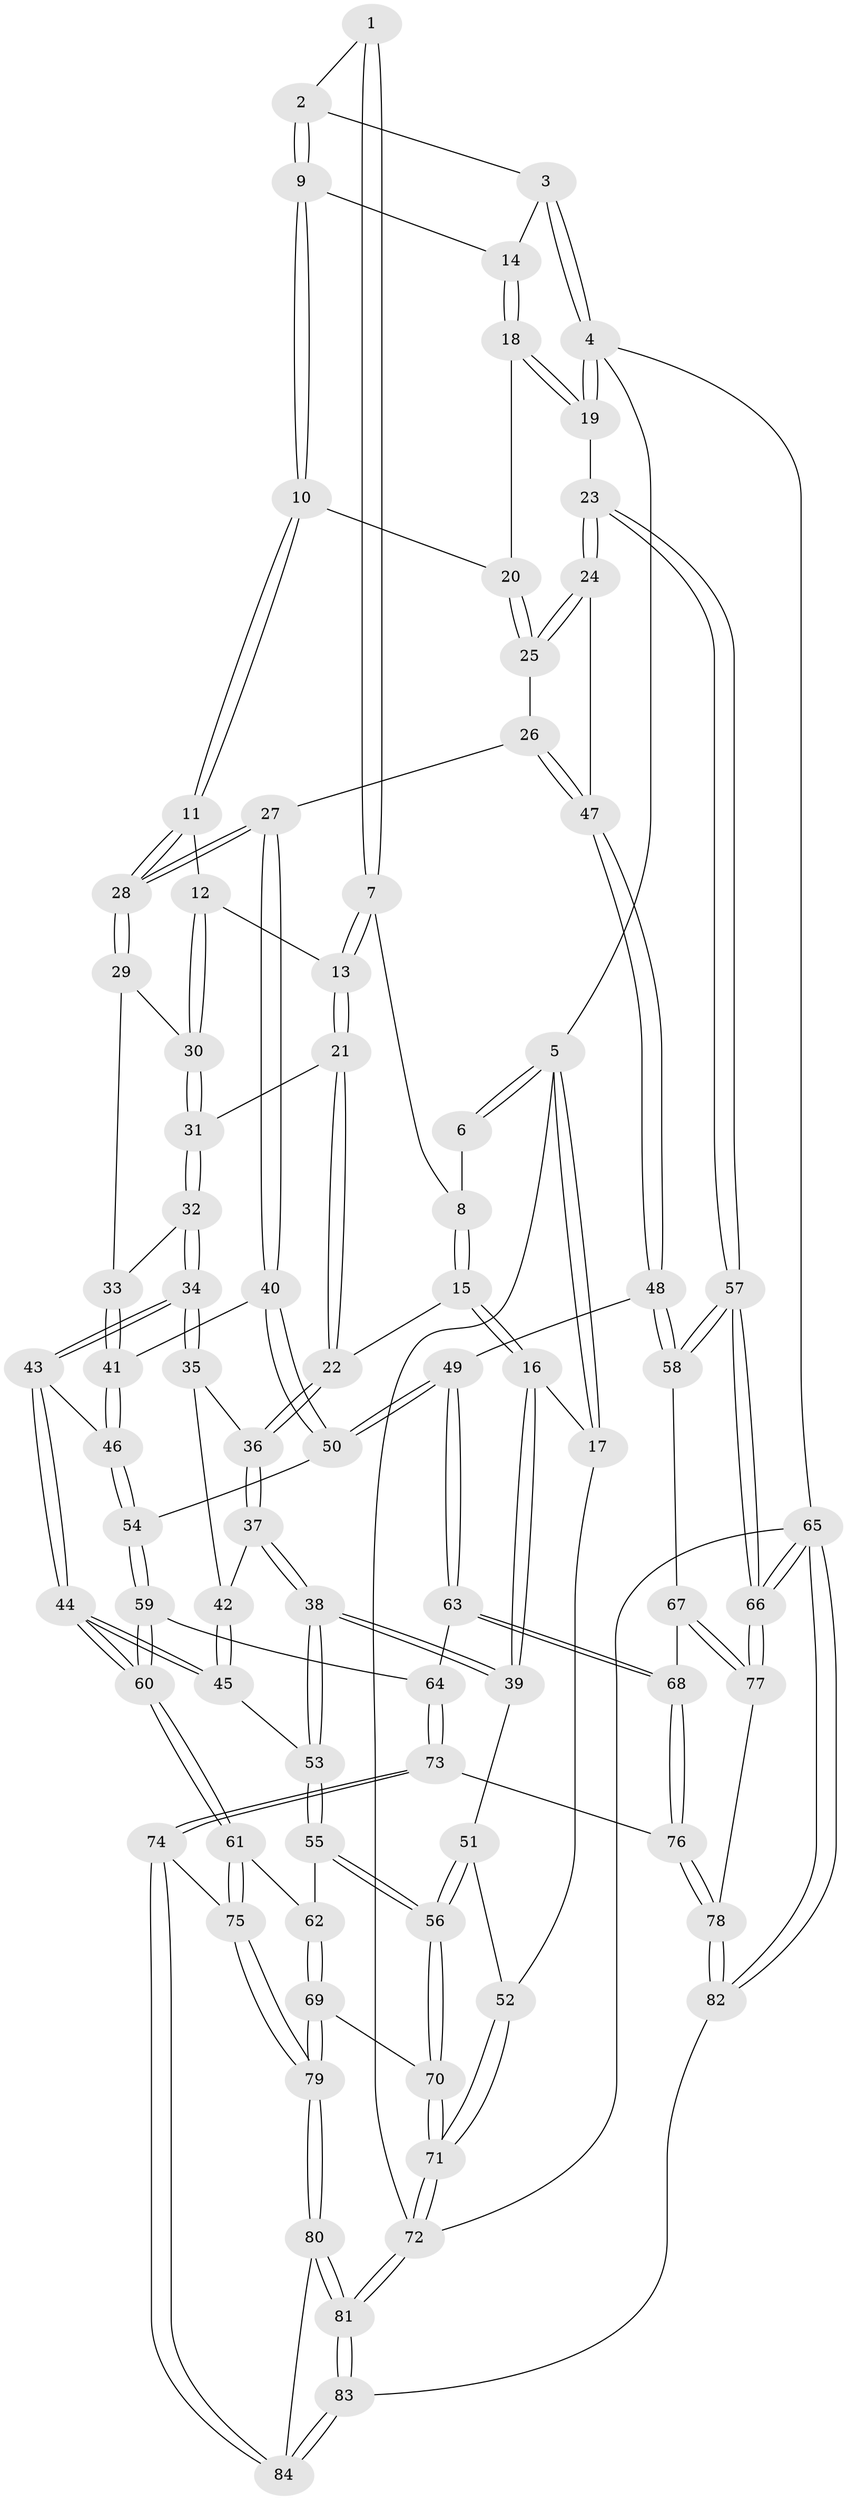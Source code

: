 // Generated by graph-tools (version 1.1) at 2025/03/03/09/25 03:03:17]
// undirected, 84 vertices, 207 edges
graph export_dot {
graph [start="1"]
  node [color=gray90,style=filled];
  1 [pos="+0.49991881898175816+0"];
  2 [pos="+0.7008574618685802+0"];
  3 [pos="+0.8073680919558817+0"];
  4 [pos="+1+0"];
  5 [pos="+0+0"];
  6 [pos="+0.11466463836482342+0"];
  7 [pos="+0.43062202091140916+0.14062442160231128"];
  8 [pos="+0.1879099759911697+0"];
  9 [pos="+0.7264410943734166+0.037988653415492124"];
  10 [pos="+0.7169127250523107+0.1503651460214697"];
  11 [pos="+0.7001903199959596+0.16713313076893635"];
  12 [pos="+0.6872041040017999+0.17208823643693738"];
  13 [pos="+0.4303537677409546+0.16760939781370668"];
  14 [pos="+0.9558025147734799+0.09208214513321321"];
  15 [pos="+0.19247884909220983+0.1948137595853958"];
  16 [pos="+0.026862027152076577+0.25606227123131914"];
  17 [pos="+0+0.22594512614895276"];
  18 [pos="+0.9864390309697847+0.12674363438104985"];
  19 [pos="+1+0.16504089983852607"];
  20 [pos="+0.848537809271214+0.20541166243629014"];
  21 [pos="+0.40701931429235255+0.20197515324961365"];
  22 [pos="+0.3081127839486002+0.23618535940700439"];
  23 [pos="+1+0.4143348933631522"];
  24 [pos="+1+0.4219788601474656"];
  25 [pos="+0.8526009256745435+0.21684620363661294"];
  26 [pos="+0.7949715704137822+0.41278966496605146"];
  27 [pos="+0.7558895391878377+0.41631220685450027"];
  28 [pos="+0.7433720141678565+0.38281564959625086"];
  29 [pos="+0.6114231311816095+0.3071671509443075"];
  30 [pos="+0.6129067532691898+0.29917118121122055"];
  31 [pos="+0.426990244756115+0.23333099763975382"];
  32 [pos="+0.4961427252574405+0.38186832701991746"];
  33 [pos="+0.5718071722937293+0.3838748074016374"];
  34 [pos="+0.48263182607784866+0.4050088785032217"];
  35 [pos="+0.4342806398006276+0.42133000951085053"];
  36 [pos="+0.29520929152621517+0.3413786714907071"];
  37 [pos="+0.26031380383688957+0.4483526478237216"];
  38 [pos="+0.24180249618835323+0.4808270759300435"];
  39 [pos="+0.15326770747129323+0.4548383676408781"];
  40 [pos="+0.7081305150426422+0.4589295031626691"];
  41 [pos="+0.6099439670344262+0.4147944671323535"];
  42 [pos="+0.4257951591345055+0.4279117341266127"];
  43 [pos="+0.5004167854210904+0.5488398020499131"];
  44 [pos="+0.4621597431437554+0.5770470474694557"];
  45 [pos="+0.37631664730181913+0.5295814680252285"];
  46 [pos="+0.5225449332201195+0.5500258766072011"];
  47 [pos="+0.9542650471622072+0.44994618372172185"];
  48 [pos="+0.879934410545423+0.5880677070515847"];
  49 [pos="+0.8051513856242061+0.6316486495314635"];
  50 [pos="+0.6958301943620866+0.5271601648227543"];
  51 [pos="+0.05483964134729846+0.526204228493073"];
  52 [pos="+0+0.5318314362640005"];
  53 [pos="+0.2569770457837607+0.5170590902630042"];
  54 [pos="+0.6264354685653551+0.5802641075279599"];
  55 [pos="+0.2553268375668976+0.5275731358662282"];
  56 [pos="+0.15014096053157358+0.7003616514511208"];
  57 [pos="+1+0.6813329805982125"];
  58 [pos="+0.9810684547125571+0.6979193166703082"];
  59 [pos="+0.6217834837238899+0.6738291429291441"];
  60 [pos="+0.4416076097353492+0.6817744159019048"];
  61 [pos="+0.4294169450337132+0.7004539800402242"];
  62 [pos="+0.35801389601982564+0.6797227028660182"];
  63 [pos="+0.7979323835971811+0.6749630298040135"];
  64 [pos="+0.6285342379511406+0.6878334133818432"];
  65 [pos="+1+1"];
  66 [pos="+1+1"];
  67 [pos="+0.934095659085845+0.7316898232885319"];
  68 [pos="+0.8000432629896731+0.6837961700673262"];
  69 [pos="+0.15458902975799027+0.7658486649087468"];
  70 [pos="+0.1406432312498995+0.7465479638096874"];
  71 [pos="+0+0.6934014742698339"];
  72 [pos="+0+1"];
  73 [pos="+0.628064715424334+0.7439620507711585"];
  74 [pos="+0.49674881760758405+0.849597677830426"];
  75 [pos="+0.446085479909957+0.8199219776520721"];
  76 [pos="+0.7692809502092575+0.8414130999684871"];
  77 [pos="+0.9226267049548175+0.7685376156866092"];
  78 [pos="+0.7923928133569811+0.9120119771365611"];
  79 [pos="+0.20515164864359126+0.9199747052050876"];
  80 [pos="+0.20038123146691084+0.9380232974763554"];
  81 [pos="+0.04265458238816972+1"];
  82 [pos="+0.800314108656507+1"];
  83 [pos="+0.693846439093434+1"];
  84 [pos="+0.5876079461103774+1"];
  1 -- 2;
  1 -- 7;
  1 -- 7;
  2 -- 3;
  2 -- 9;
  2 -- 9;
  3 -- 4;
  3 -- 4;
  3 -- 14;
  4 -- 5;
  4 -- 19;
  4 -- 19;
  4 -- 65;
  5 -- 6;
  5 -- 6;
  5 -- 17;
  5 -- 17;
  5 -- 72;
  6 -- 8;
  7 -- 8;
  7 -- 13;
  7 -- 13;
  8 -- 15;
  8 -- 15;
  9 -- 10;
  9 -- 10;
  9 -- 14;
  10 -- 11;
  10 -- 11;
  10 -- 20;
  11 -- 12;
  11 -- 28;
  11 -- 28;
  12 -- 13;
  12 -- 30;
  12 -- 30;
  13 -- 21;
  13 -- 21;
  14 -- 18;
  14 -- 18;
  15 -- 16;
  15 -- 16;
  15 -- 22;
  16 -- 17;
  16 -- 39;
  16 -- 39;
  17 -- 52;
  18 -- 19;
  18 -- 19;
  18 -- 20;
  19 -- 23;
  20 -- 25;
  20 -- 25;
  21 -- 22;
  21 -- 22;
  21 -- 31;
  22 -- 36;
  22 -- 36;
  23 -- 24;
  23 -- 24;
  23 -- 57;
  23 -- 57;
  24 -- 25;
  24 -- 25;
  24 -- 47;
  25 -- 26;
  26 -- 27;
  26 -- 47;
  26 -- 47;
  27 -- 28;
  27 -- 28;
  27 -- 40;
  27 -- 40;
  28 -- 29;
  28 -- 29;
  29 -- 30;
  29 -- 33;
  30 -- 31;
  30 -- 31;
  31 -- 32;
  31 -- 32;
  32 -- 33;
  32 -- 34;
  32 -- 34;
  33 -- 41;
  33 -- 41;
  34 -- 35;
  34 -- 35;
  34 -- 43;
  34 -- 43;
  35 -- 36;
  35 -- 42;
  36 -- 37;
  36 -- 37;
  37 -- 38;
  37 -- 38;
  37 -- 42;
  38 -- 39;
  38 -- 39;
  38 -- 53;
  38 -- 53;
  39 -- 51;
  40 -- 41;
  40 -- 50;
  40 -- 50;
  41 -- 46;
  41 -- 46;
  42 -- 45;
  42 -- 45;
  43 -- 44;
  43 -- 44;
  43 -- 46;
  44 -- 45;
  44 -- 45;
  44 -- 60;
  44 -- 60;
  45 -- 53;
  46 -- 54;
  46 -- 54;
  47 -- 48;
  47 -- 48;
  48 -- 49;
  48 -- 58;
  48 -- 58;
  49 -- 50;
  49 -- 50;
  49 -- 63;
  49 -- 63;
  50 -- 54;
  51 -- 52;
  51 -- 56;
  51 -- 56;
  52 -- 71;
  52 -- 71;
  53 -- 55;
  53 -- 55;
  54 -- 59;
  54 -- 59;
  55 -- 56;
  55 -- 56;
  55 -- 62;
  56 -- 70;
  56 -- 70;
  57 -- 58;
  57 -- 58;
  57 -- 66;
  57 -- 66;
  58 -- 67;
  59 -- 60;
  59 -- 60;
  59 -- 64;
  60 -- 61;
  60 -- 61;
  61 -- 62;
  61 -- 75;
  61 -- 75;
  62 -- 69;
  62 -- 69;
  63 -- 64;
  63 -- 68;
  63 -- 68;
  64 -- 73;
  64 -- 73;
  65 -- 66;
  65 -- 66;
  65 -- 82;
  65 -- 82;
  65 -- 72;
  66 -- 77;
  66 -- 77;
  67 -- 68;
  67 -- 77;
  67 -- 77;
  68 -- 76;
  68 -- 76;
  69 -- 70;
  69 -- 79;
  69 -- 79;
  70 -- 71;
  70 -- 71;
  71 -- 72;
  71 -- 72;
  72 -- 81;
  72 -- 81;
  73 -- 74;
  73 -- 74;
  73 -- 76;
  74 -- 75;
  74 -- 84;
  74 -- 84;
  75 -- 79;
  75 -- 79;
  76 -- 78;
  76 -- 78;
  77 -- 78;
  78 -- 82;
  78 -- 82;
  79 -- 80;
  79 -- 80;
  80 -- 81;
  80 -- 81;
  80 -- 84;
  81 -- 83;
  81 -- 83;
  82 -- 83;
  83 -- 84;
  83 -- 84;
}
